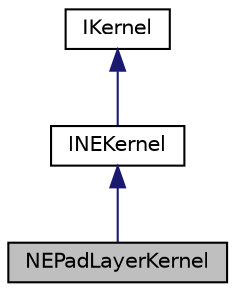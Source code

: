 digraph "NEPadLayerKernel"
{
 // LATEX_PDF_SIZE
  edge [fontname="Helvetica",fontsize="10",labelfontname="Helvetica",labelfontsize="10"];
  node [fontname="Helvetica",fontsize="10",shape=record];
  Node1 [label="NEPadLayerKernel",height=0.2,width=0.4,color="black", fillcolor="grey75", style="filled", fontcolor="black",tooltip="Basic kernel to pad the input tensor given padding information."];
  Node2 -> Node1 [dir="back",color="midnightblue",fontsize="10",style="solid",fontname="Helvetica"];
  Node2 [label="INEKernel",height=0.2,width=0.4,color="black", fillcolor="white", style="filled",URL="$classarm__compute_1_1_i_c_p_p_kernel.xhtml",tooltip="Common interface for all kernels implemented in C++."];
  Node3 -> Node2 [dir="back",color="midnightblue",fontsize="10",style="solid",fontname="Helvetica"];
  Node3 [label="IKernel",height=0.2,width=0.4,color="black", fillcolor="white", style="filled",URL="$classarm__compute_1_1_i_kernel.xhtml",tooltip="Common information for all the kernels."];
}
